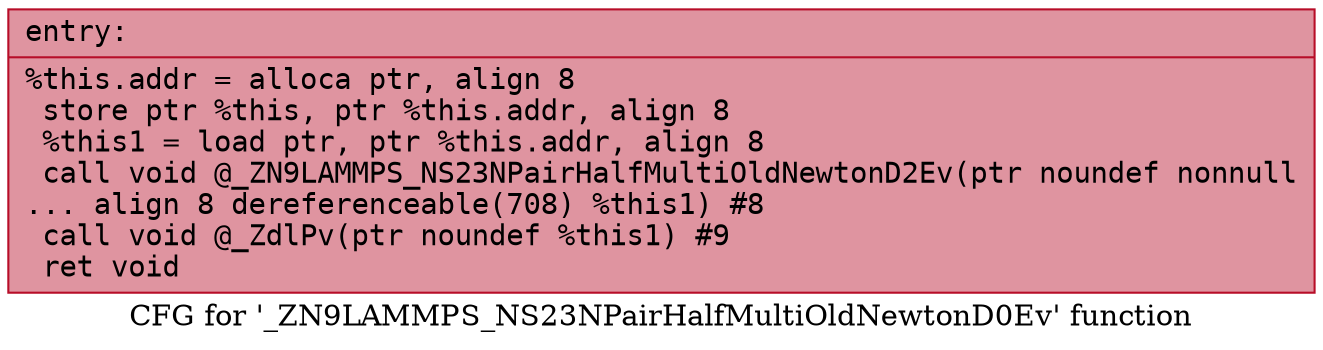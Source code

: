 digraph "CFG for '_ZN9LAMMPS_NS23NPairHalfMultiOldNewtonD0Ev' function" {
	label="CFG for '_ZN9LAMMPS_NS23NPairHalfMultiOldNewtonD0Ev' function";

	Node0x55fd05cd12f0 [shape=record,color="#b70d28ff", style=filled, fillcolor="#b70d2870" fontname="Courier",label="{entry:\l|  %this.addr = alloca ptr, align 8\l  store ptr %this, ptr %this.addr, align 8\l  %this1 = load ptr, ptr %this.addr, align 8\l  call void @_ZN9LAMMPS_NS23NPairHalfMultiOldNewtonD2Ev(ptr noundef nonnull\l... align 8 dereferenceable(708) %this1) #8\l  call void @_ZdlPv(ptr noundef %this1) #9\l  ret void\l}"];
}
